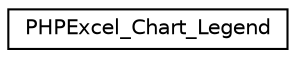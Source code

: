 digraph "Иерархия классов. Графический вид."
{
  edge [fontname="Helvetica",fontsize="10",labelfontname="Helvetica",labelfontsize="10"];
  node [fontname="Helvetica",fontsize="10",shape=record];
  rankdir="LR";
  Node0 [label="PHPExcel_Chart_Legend",height=0.2,width=0.4,color="black", fillcolor="white", style="filled",URL="$class_p_h_p_excel___chart___legend.html"];
}

